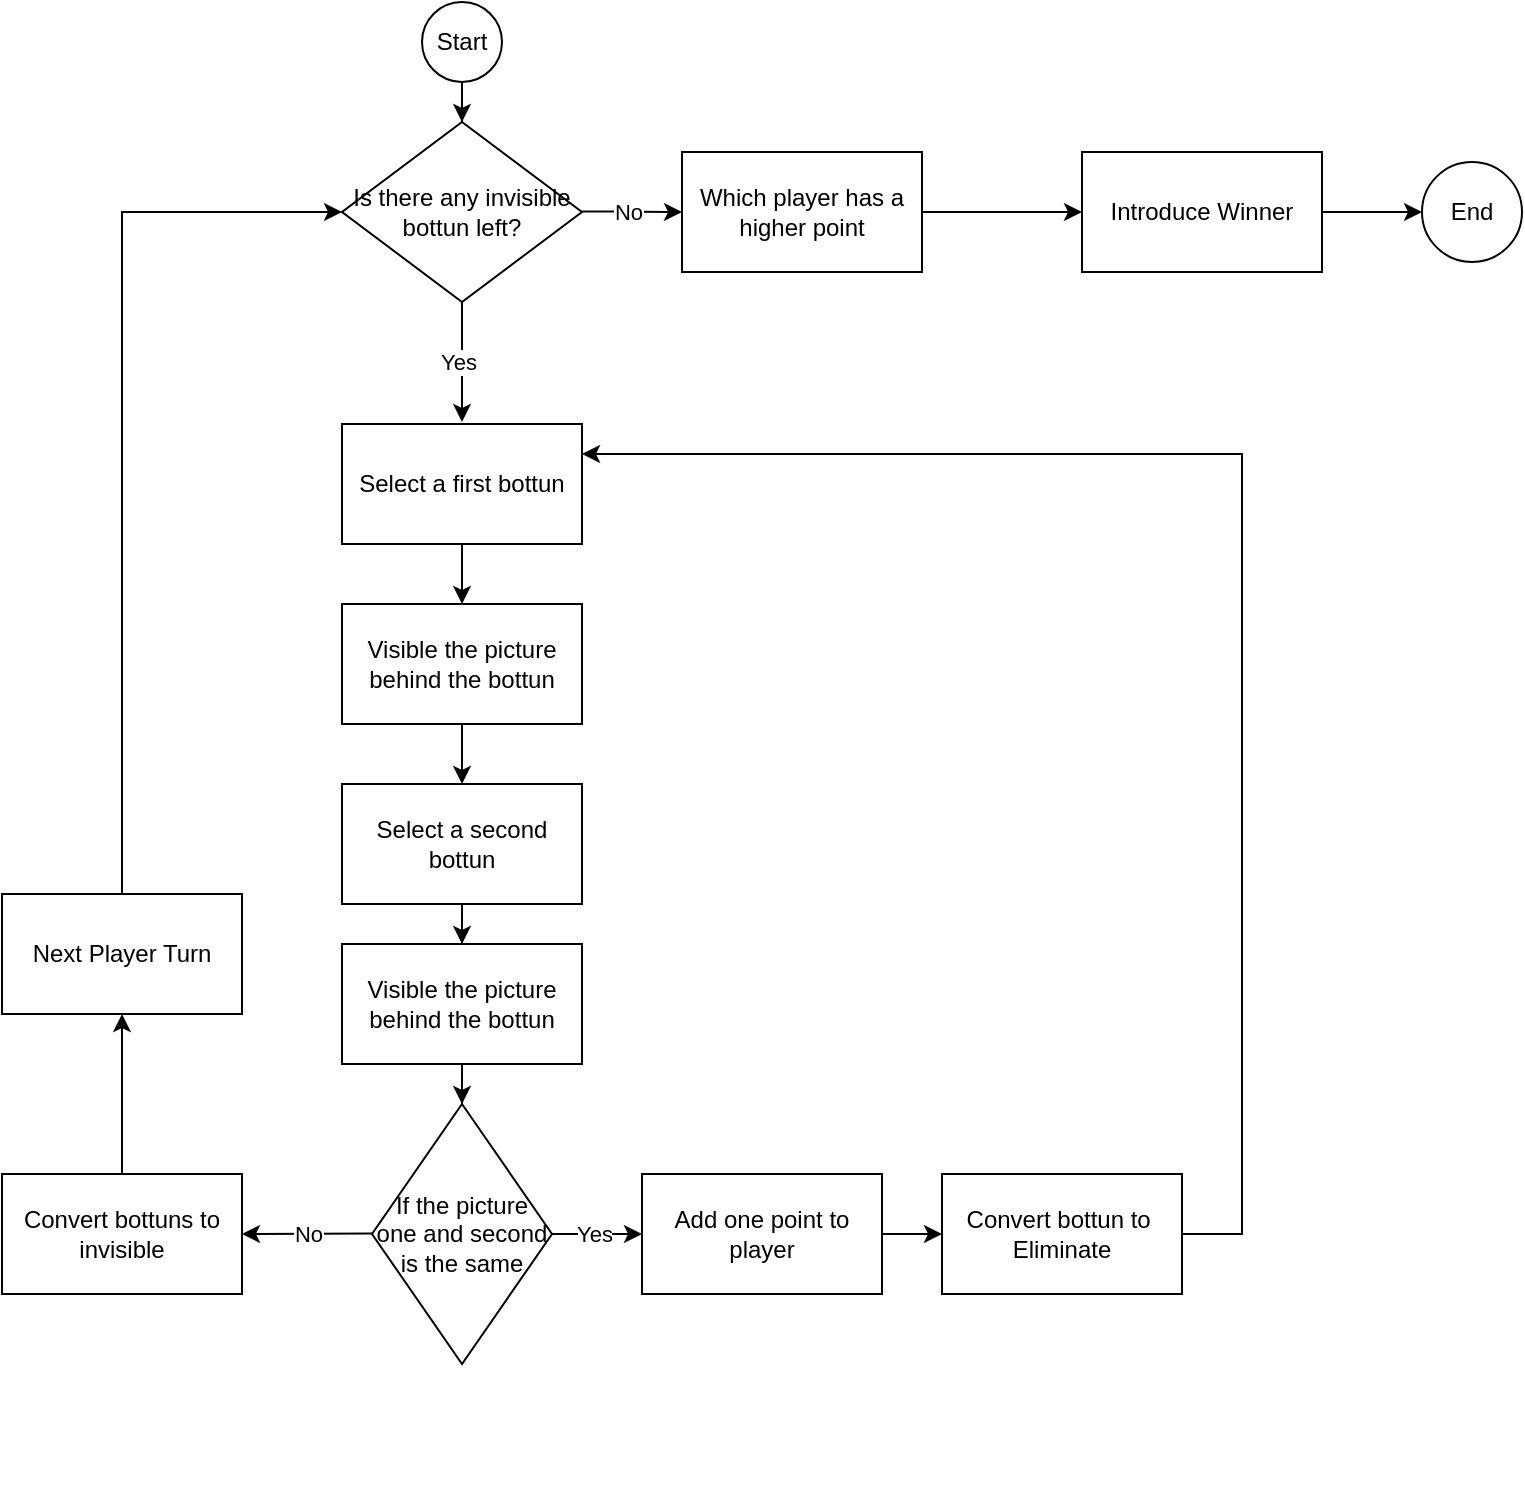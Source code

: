 <mxfile version="16.0.2" type="device"><diagram id="C5RBs43oDa-KdzZeNtuy" name="Page-1"><mxGraphModel dx="1038" dy="649" grid="1" gridSize="10" guides="1" tooltips="1" connect="1" arrows="1" fold="1" page="1" pageScale="1" pageWidth="827" pageHeight="1169" background="none" math="0" shadow="0"><root><mxCell id="WIyWlLk6GJQsqaUBKTNV-0"/><mxCell id="WIyWlLk6GJQsqaUBKTNV-1" parent="WIyWlLk6GJQsqaUBKTNV-0"/><mxCell id="u69ybGFx0e1hYy3knCFJ-35" value="" style="edgeStyle=orthogonalEdgeStyle;rounded=0;orthogonalLoop=1;jettySize=auto;html=1;" edge="1" parent="WIyWlLk6GJQsqaUBKTNV-1" source="u69ybGFx0e1hYy3knCFJ-0" target="u69ybGFx0e1hYy3knCFJ-34"><mxGeometry relative="1" as="geometry"/></mxCell><mxCell id="u69ybGFx0e1hYy3knCFJ-0" value="Start" style="ellipse;whiteSpace=wrap;html=1;aspect=fixed;" vertex="1" parent="WIyWlLk6GJQsqaUBKTNV-1"><mxGeometry x="260" y="30" width="40" height="40" as="geometry"/></mxCell><mxCell id="u69ybGFx0e1hYy3knCFJ-33" value="" style="group" vertex="1" connectable="0" parent="WIyWlLk6GJQsqaUBKTNV-1"><mxGeometry x="50" y="241" width="620" height="540" as="geometry"/></mxCell><mxCell id="u69ybGFx0e1hYy3knCFJ-2" value="Select a first bottun" style="rounded=0;whiteSpace=wrap;html=1;" vertex="1" parent="u69ybGFx0e1hYy3knCFJ-33"><mxGeometry x="170" width="120" height="60" as="geometry"/></mxCell><mxCell id="u69ybGFx0e1hYy3knCFJ-4" value="Visible the picture behind the bottun" style="whiteSpace=wrap;html=1;rounded=0;" vertex="1" parent="u69ybGFx0e1hYy3knCFJ-33"><mxGeometry x="170" y="90" width="120" height="60" as="geometry"/></mxCell><mxCell id="u69ybGFx0e1hYy3knCFJ-5" value="" style="edgeStyle=orthogonalEdgeStyle;rounded=0;orthogonalLoop=1;jettySize=auto;html=1;" edge="1" parent="u69ybGFx0e1hYy3knCFJ-33" source="u69ybGFx0e1hYy3knCFJ-2" target="u69ybGFx0e1hYy3knCFJ-4"><mxGeometry relative="1" as="geometry"/></mxCell><mxCell id="u69ybGFx0e1hYy3knCFJ-6" value="Select a second bottun" style="whiteSpace=wrap;html=1;rounded=0;" vertex="1" parent="u69ybGFx0e1hYy3knCFJ-33"><mxGeometry x="170" y="180" width="120" height="60" as="geometry"/></mxCell><mxCell id="u69ybGFx0e1hYy3knCFJ-7" value="" style="edgeStyle=orthogonalEdgeStyle;rounded=0;orthogonalLoop=1;jettySize=auto;html=1;" edge="1" parent="u69ybGFx0e1hYy3knCFJ-33" source="u69ybGFx0e1hYy3knCFJ-4" target="u69ybGFx0e1hYy3knCFJ-6"><mxGeometry relative="1" as="geometry"/></mxCell><mxCell id="u69ybGFx0e1hYy3knCFJ-8" value="Visible the picture behind the bottun" style="whiteSpace=wrap;html=1;rounded=0;" vertex="1" parent="u69ybGFx0e1hYy3knCFJ-33"><mxGeometry x="170" y="260" width="120" height="60" as="geometry"/></mxCell><mxCell id="u69ybGFx0e1hYy3knCFJ-9" value="" style="edgeStyle=orthogonalEdgeStyle;rounded=0;orthogonalLoop=1;jettySize=auto;html=1;" edge="1" parent="u69ybGFx0e1hYy3knCFJ-33" source="u69ybGFx0e1hYy3knCFJ-6" target="u69ybGFx0e1hYy3knCFJ-8"><mxGeometry relative="1" as="geometry"/></mxCell><mxCell id="u69ybGFx0e1hYy3knCFJ-10" value="If the picture one and second is the same" style="rhombus;whiteSpace=wrap;html=1;rounded=0;" vertex="1" parent="u69ybGFx0e1hYy3knCFJ-33"><mxGeometry x="185" y="340" width="90" height="130" as="geometry"/></mxCell><mxCell id="u69ybGFx0e1hYy3knCFJ-11" value="" style="edgeStyle=orthogonalEdgeStyle;rounded=0;orthogonalLoop=1;jettySize=auto;html=1;" edge="1" parent="u69ybGFx0e1hYy3knCFJ-33" source="u69ybGFx0e1hYy3knCFJ-8" target="u69ybGFx0e1hYy3knCFJ-10"><mxGeometry relative="1" as="geometry"/></mxCell><mxCell id="u69ybGFx0e1hYy3knCFJ-12" value="Add one point to player" style="whiteSpace=wrap;html=1;rounded=0;" vertex="1" parent="u69ybGFx0e1hYy3knCFJ-33"><mxGeometry x="320" y="375" width="120" height="60" as="geometry"/></mxCell><mxCell id="u69ybGFx0e1hYy3knCFJ-17" style="edgeStyle=orthogonalEdgeStyle;rounded=0;orthogonalLoop=1;jettySize=auto;html=1;entryX=1;entryY=0.25;entryDx=0;entryDy=0;" edge="1" parent="u69ybGFx0e1hYy3knCFJ-33" source="u69ybGFx0e1hYy3knCFJ-14" target="u69ybGFx0e1hYy3knCFJ-2"><mxGeometry relative="1" as="geometry"><Array as="points"><mxPoint x="620" y="405"/><mxPoint x="620" y="15"/></Array></mxGeometry></mxCell><mxCell id="u69ybGFx0e1hYy3knCFJ-14" value="Convert bottun to&amp;nbsp;&lt;br/&gt;&lt;span class=&quot;fontstyle0&quot;&gt;Eliminate&lt;/span&gt;" style="whiteSpace=wrap;html=1;rounded=0;" vertex="1" parent="u69ybGFx0e1hYy3knCFJ-33"><mxGeometry x="470" y="375" width="120" height="60" as="geometry"/></mxCell><mxCell id="u69ybGFx0e1hYy3knCFJ-15" value="" style="edgeStyle=orthogonalEdgeStyle;rounded=0;orthogonalLoop=1;jettySize=auto;html=1;" edge="1" parent="u69ybGFx0e1hYy3knCFJ-33" source="u69ybGFx0e1hYy3knCFJ-12" target="u69ybGFx0e1hYy3knCFJ-14"><mxGeometry relative="1" as="geometry"/></mxCell><mxCell id="u69ybGFx0e1hYy3knCFJ-18" value="" style="endArrow=classic;html=1;rounded=0;entryX=0;entryY=0.5;entryDx=0;entryDy=0;exitX=1;exitY=0.5;exitDx=0;exitDy=0;" edge="1" parent="u69ybGFx0e1hYy3knCFJ-33" source="u69ybGFx0e1hYy3knCFJ-10" target="u69ybGFx0e1hYy3knCFJ-12"><mxGeometry relative="1" as="geometry"><mxPoint x="280" y="405" as="sourcePoint"/><mxPoint x="310" y="405" as="targetPoint"/><Array as="points"><mxPoint x="290" y="405"/></Array></mxGeometry></mxCell><mxCell id="u69ybGFx0e1hYy3knCFJ-19" value="Yes" style="edgeLabel;resizable=0;html=1;align=center;verticalAlign=middle;" connectable="0" vertex="1" parent="u69ybGFx0e1hYy3knCFJ-18"><mxGeometry relative="1" as="geometry"><mxPoint x="-2" as="offset"/></mxGeometry></mxCell><mxCell id="u69ybGFx0e1hYy3knCFJ-25" value="Convert bottuns to invisible" style="whiteSpace=wrap;html=1;rounded=0;" vertex="1" parent="u69ybGFx0e1hYy3knCFJ-33"><mxGeometry y="375" width="120" height="60" as="geometry"/></mxCell><mxCell id="u69ybGFx0e1hYy3knCFJ-50" value="" style="endArrow=classic;html=1;rounded=0;" edge="1" parent="u69ybGFx0e1hYy3knCFJ-33"><mxGeometry relative="1" as="geometry"><mxPoint x="185" y="404.8" as="sourcePoint"/><mxPoint x="120" y="405" as="targetPoint"/></mxGeometry></mxCell><mxCell id="u69ybGFx0e1hYy3knCFJ-51" value="No" style="edgeLabel;resizable=0;html=1;align=center;verticalAlign=middle;" connectable="0" vertex="1" parent="u69ybGFx0e1hYy3knCFJ-50"><mxGeometry relative="1" as="geometry"/></mxCell><mxCell id="u69ybGFx0e1hYy3knCFJ-34" value="Is there any invisible bottun left?" style="rhombus;whiteSpace=wrap;html=1;" vertex="1" parent="WIyWlLk6GJQsqaUBKTNV-1"><mxGeometry x="220" y="90" width="120" height="90" as="geometry"/></mxCell><mxCell id="u69ybGFx0e1hYy3knCFJ-52" value="" style="endArrow=classic;html=1;rounded=0;exitX=0.5;exitY=1;exitDx=0;exitDy=0;" edge="1" parent="WIyWlLk6GJQsqaUBKTNV-1" source="u69ybGFx0e1hYy3knCFJ-34"><mxGeometry relative="1" as="geometry"><mxPoint x="320" y="180" as="sourcePoint"/><mxPoint x="280" y="240" as="targetPoint"/><Array as="points"><mxPoint x="280" y="200"/></Array></mxGeometry></mxCell><mxCell id="u69ybGFx0e1hYy3knCFJ-53" value="Yes" style="edgeLabel;resizable=0;html=1;align=center;verticalAlign=middle;" connectable="0" vertex="1" parent="u69ybGFx0e1hYy3knCFJ-52"><mxGeometry relative="1" as="geometry"><mxPoint x="-2" as="offset"/></mxGeometry></mxCell><mxCell id="u69ybGFx0e1hYy3knCFJ-54" value="" style="endArrow=classic;html=1;rounded=0;entryX=0;entryY=0.5;entryDx=0;entryDy=0;exitX=1;exitY=0.5;exitDx=0;exitDy=0;" edge="1" parent="WIyWlLk6GJQsqaUBKTNV-1" target="u69ybGFx0e1hYy3knCFJ-56"><mxGeometry relative="1" as="geometry"><mxPoint x="340" y="134.8" as="sourcePoint"/><mxPoint x="385" y="134.8" as="targetPoint"/><Array as="points"><mxPoint x="355" y="134.8"/></Array></mxGeometry></mxCell><mxCell id="u69ybGFx0e1hYy3knCFJ-55" value="No" style="edgeLabel;resizable=0;html=1;align=center;verticalAlign=middle;" connectable="0" vertex="1" parent="u69ybGFx0e1hYy3knCFJ-54"><mxGeometry relative="1" as="geometry"><mxPoint x="-2" as="offset"/></mxGeometry></mxCell><mxCell id="u69ybGFx0e1hYy3knCFJ-61" value="" style="edgeStyle=orthogonalEdgeStyle;rounded=0;orthogonalLoop=1;jettySize=auto;html=1;" edge="1" parent="WIyWlLk6GJQsqaUBKTNV-1" source="u69ybGFx0e1hYy3knCFJ-56" target="u69ybGFx0e1hYy3knCFJ-60"><mxGeometry relative="1" as="geometry"/></mxCell><mxCell id="u69ybGFx0e1hYy3knCFJ-56" value="Which player has a higher point" style="whiteSpace=wrap;html=1;" vertex="1" parent="WIyWlLk6GJQsqaUBKTNV-1"><mxGeometry x="390" y="105" width="120" height="60" as="geometry"/></mxCell><mxCell id="u69ybGFx0e1hYy3knCFJ-58" value="" style="edgeStyle=orthogonalEdgeStyle;rounded=0;orthogonalLoop=1;jettySize=auto;html=1;entryX=0;entryY=0.5;entryDx=0;entryDy=0;exitX=0.5;exitY=0;exitDx=0;exitDy=0;" edge="1" parent="WIyWlLk6GJQsqaUBKTNV-1" source="u69ybGFx0e1hYy3knCFJ-63" target="u69ybGFx0e1hYy3knCFJ-34"><mxGeometry relative="1" as="geometry"><mxPoint x="110" y="440" as="sourcePoint"/><mxPoint x="110" y="130" as="targetPoint"/><Array as="points"><mxPoint x="110" y="135"/></Array></mxGeometry></mxCell><mxCell id="u69ybGFx0e1hYy3knCFJ-32" value="End" style="ellipse;whiteSpace=wrap;html=1;aspect=fixed;" vertex="1" parent="WIyWlLk6GJQsqaUBKTNV-1"><mxGeometry x="760" y="110" width="50" height="50" as="geometry"/></mxCell><mxCell id="u69ybGFx0e1hYy3knCFJ-62" value="" style="edgeStyle=orthogonalEdgeStyle;rounded=0;orthogonalLoop=1;jettySize=auto;html=1;" edge="1" parent="WIyWlLk6GJQsqaUBKTNV-1" source="u69ybGFx0e1hYy3knCFJ-60" target="u69ybGFx0e1hYy3knCFJ-32"><mxGeometry relative="1" as="geometry"/></mxCell><mxCell id="u69ybGFx0e1hYy3knCFJ-60" value="Introduce Winner" style="whiteSpace=wrap;html=1;" vertex="1" parent="WIyWlLk6GJQsqaUBKTNV-1"><mxGeometry x="590" y="105" width="120" height="60" as="geometry"/></mxCell><mxCell id="u69ybGFx0e1hYy3knCFJ-63" value="Next Player Turn" style="whiteSpace=wrap;html=1;rounded=0;" vertex="1" parent="WIyWlLk6GJQsqaUBKTNV-1"><mxGeometry x="50" y="476" width="120" height="60" as="geometry"/></mxCell><mxCell id="u69ybGFx0e1hYy3knCFJ-64" value="" style="edgeStyle=orthogonalEdgeStyle;rounded=0;orthogonalLoop=1;jettySize=auto;html=1;" edge="1" parent="WIyWlLk6GJQsqaUBKTNV-1" source="u69ybGFx0e1hYy3knCFJ-25" target="u69ybGFx0e1hYy3knCFJ-63"><mxGeometry relative="1" as="geometry"/></mxCell></root></mxGraphModel></diagram></mxfile>